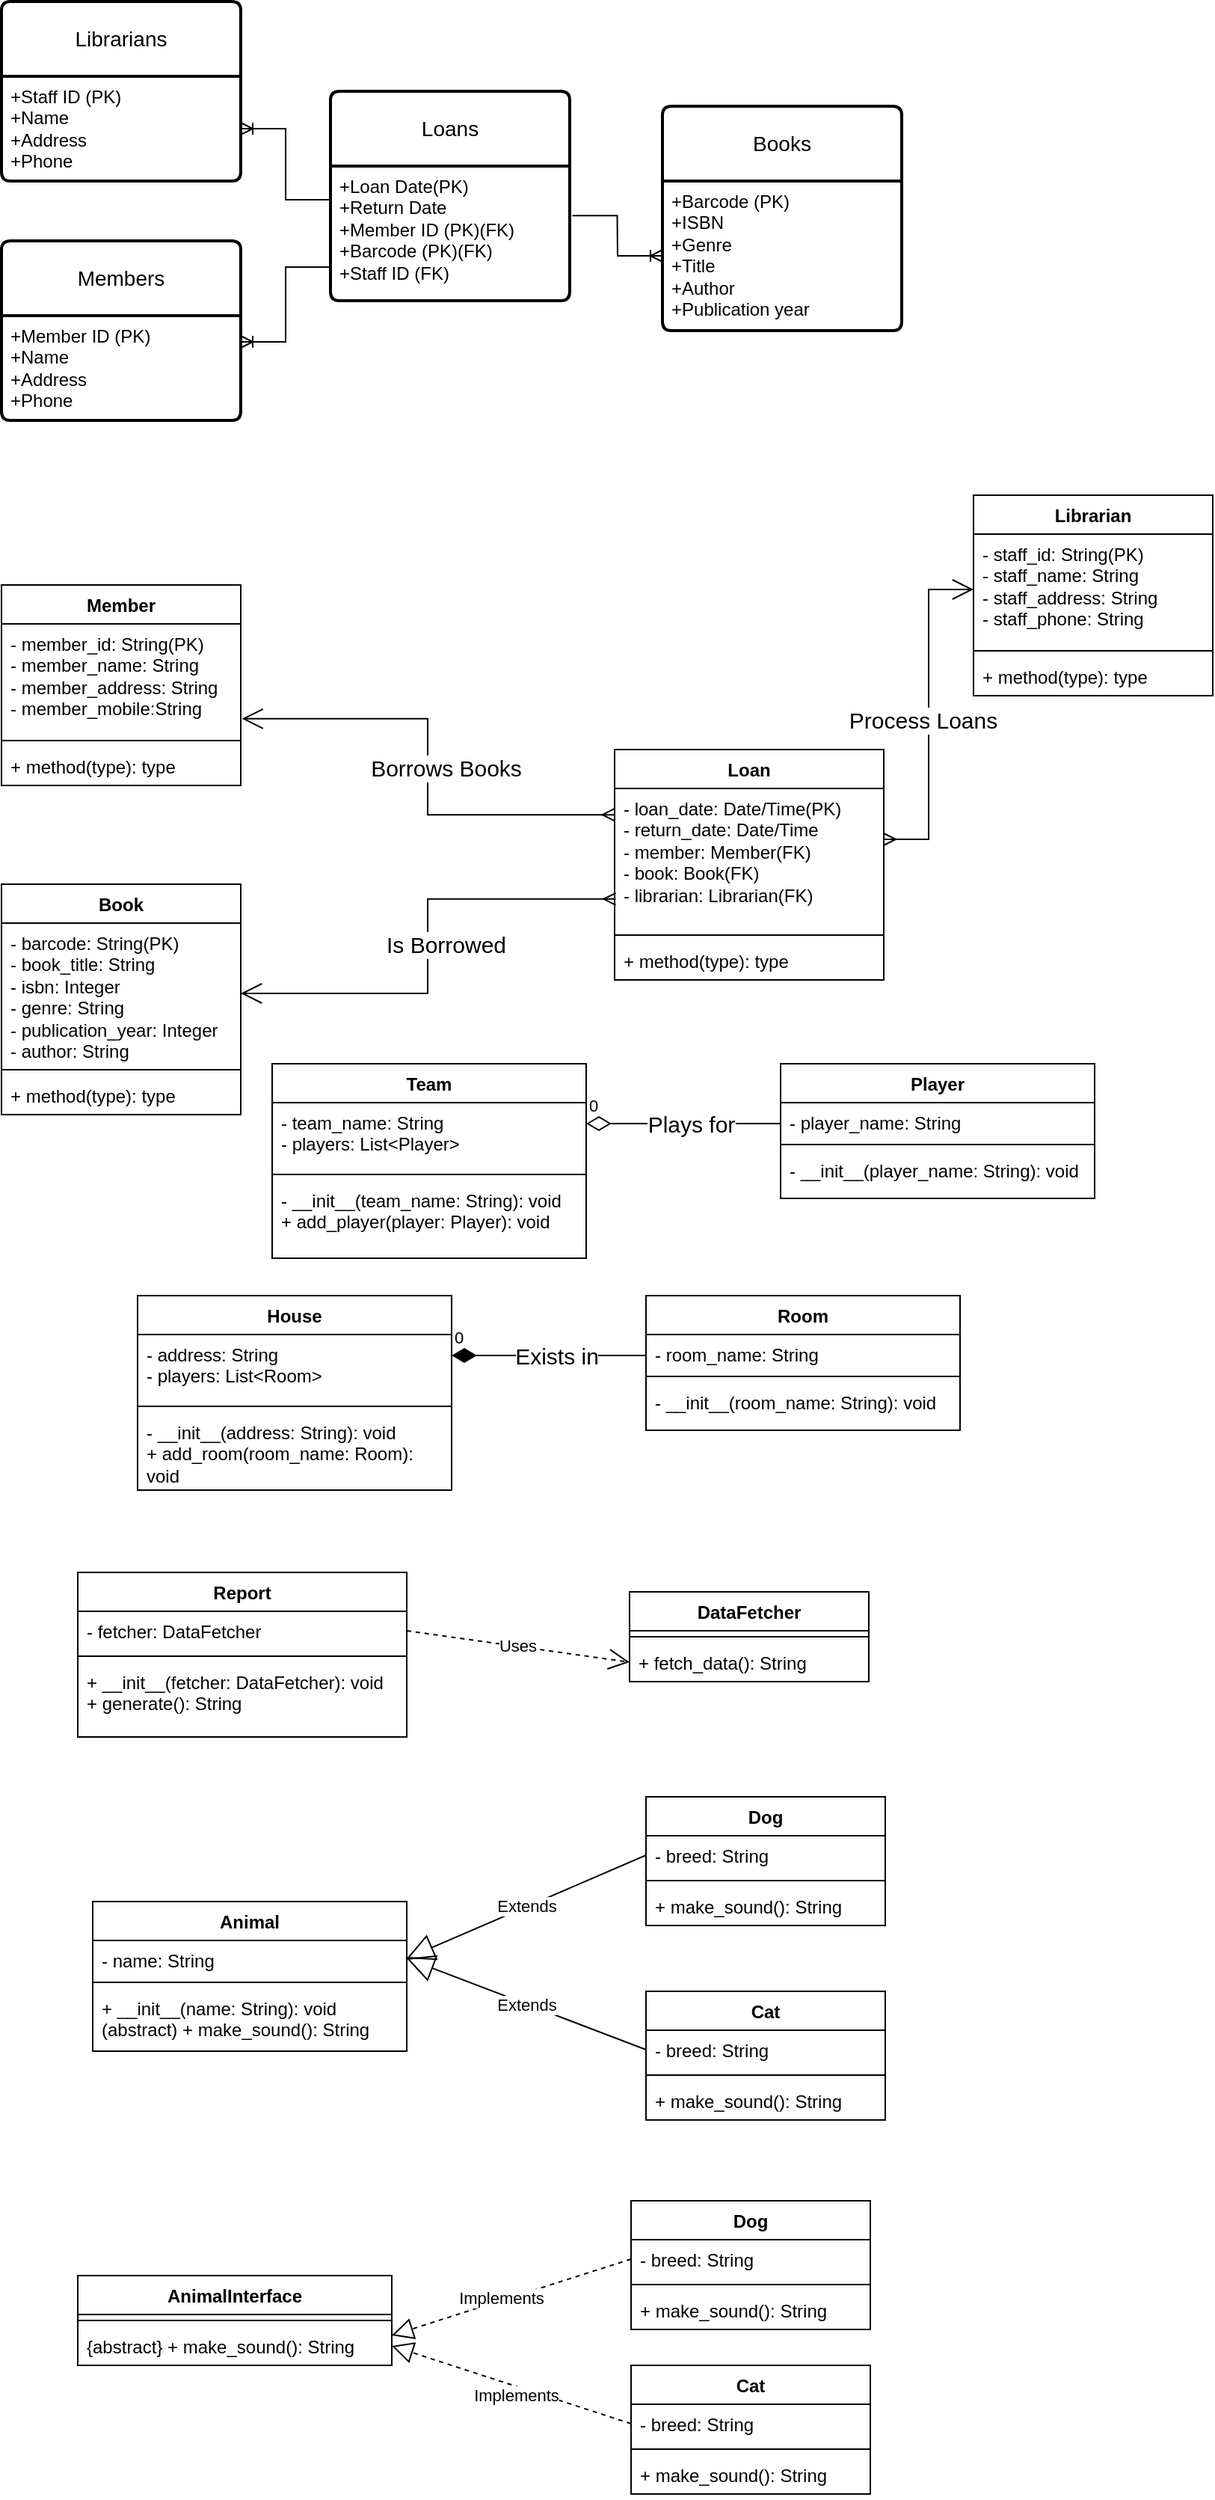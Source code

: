 <mxfile version="24.4.10" type="github">
  <diagram name="Page-1" id="Scgcn452KLhz6SlbhJTH">
    <mxGraphModel dx="878" dy="577" grid="1" gridSize="10" guides="1" tooltips="1" connect="1" arrows="1" fold="1" page="1" pageScale="1" pageWidth="827" pageHeight="1169" math="0" shadow="0">
      <root>
        <mxCell id="0" />
        <mxCell id="1" parent="0" />
        <mxCell id="uAXi2rXqYcfUyif14zVj-1" value="Members" style="swimlane;childLayout=stackLayout;horizontal=1;startSize=50;horizontalStack=0;rounded=1;fontSize=14;fontStyle=0;strokeWidth=2;resizeParent=0;resizeLast=1;shadow=0;dashed=0;align=center;arcSize=4;whiteSpace=wrap;html=1;" vertex="1" parent="1">
          <mxGeometry x="9" y="390" width="160" height="120" as="geometry" />
        </mxCell>
        <mxCell id="uAXi2rXqYcfUyif14zVj-2" value="+Member ID (PK)&lt;br&gt;&lt;div&gt;&lt;span style=&quot;background-color: initial;&quot;&gt;+&lt;/span&gt;Name&lt;/div&gt;&lt;div&gt;&lt;span style=&quot;background-color: initial;&quot;&gt;+&lt;/span&gt;Address&lt;/div&gt;&lt;div&gt;&lt;span style=&quot;background-color: initial;&quot;&gt;+&lt;/span&gt;Phone&lt;/div&gt;" style="align=left;strokeColor=none;fillColor=none;spacingLeft=4;fontSize=12;verticalAlign=top;resizable=0;rotatable=0;part=1;html=1;" vertex="1" parent="uAXi2rXqYcfUyif14zVj-1">
          <mxGeometry y="50" width="160" height="70" as="geometry" />
        </mxCell>
        <mxCell id="uAXi2rXqYcfUyif14zVj-3" value="Librarians" style="swimlane;childLayout=stackLayout;horizontal=1;startSize=50;horizontalStack=0;rounded=1;fontSize=14;fontStyle=0;strokeWidth=2;resizeParent=0;resizeLast=1;shadow=0;dashed=0;align=center;arcSize=4;whiteSpace=wrap;html=1;" vertex="1" parent="1">
          <mxGeometry x="9" y="230" width="160" height="120" as="geometry" />
        </mxCell>
        <mxCell id="uAXi2rXqYcfUyif14zVj-4" value="+Staff ID (PK)&lt;br&gt;&lt;div&gt;&lt;span style=&quot;background-color: initial;&quot;&gt;+&lt;/span&gt;Name&lt;/div&gt;&lt;div&gt;&lt;span style=&quot;background-color: initial;&quot;&gt;+&lt;/span&gt;Address&lt;/div&gt;&lt;div&gt;+Phone&lt;/div&gt;" style="align=left;strokeColor=none;fillColor=none;spacingLeft=4;fontSize=12;verticalAlign=top;resizable=0;rotatable=0;part=1;html=1;" vertex="1" parent="uAXi2rXqYcfUyif14zVj-3">
          <mxGeometry y="50" width="160" height="70" as="geometry" />
        </mxCell>
        <mxCell id="uAXi2rXqYcfUyif14zVj-5" value="Loans" style="swimlane;childLayout=stackLayout;horizontal=1;startSize=50;horizontalStack=0;rounded=1;fontSize=14;fontStyle=0;strokeWidth=2;resizeParent=0;resizeLast=1;shadow=0;dashed=0;align=center;arcSize=4;whiteSpace=wrap;html=1;" vertex="1" parent="1">
          <mxGeometry x="229" y="290" width="160" height="140" as="geometry" />
        </mxCell>
        <mxCell id="uAXi2rXqYcfUyif14zVj-6" value="+Loan Date(PK)&lt;br&gt;&lt;div&gt;&lt;span style=&quot;background-color: initial;&quot;&gt;+&lt;/span&gt;Return Date&lt;/div&gt;&lt;div&gt;&lt;span style=&quot;background-color: initial;&quot;&gt;+&lt;/span&gt;Member ID&amp;nbsp;&lt;span style=&quot;background-color: initial;&quot;&gt;(PK)&lt;/span&gt;&lt;span style=&quot;background-color: initial;&quot;&gt;(FK)&lt;/span&gt;&lt;/div&gt;&lt;div&gt;+Barcode&amp;nbsp;&lt;span style=&quot;background-color: initial;&quot;&gt;(PK)&lt;/span&gt;&lt;span style=&quot;background-color: initial;&quot;&gt;(FK)&lt;/span&gt;&lt;/div&gt;&lt;div&gt;+Staff ID&amp;nbsp;&lt;span style=&quot;background-color: initial;&quot;&gt;(FK)&lt;/span&gt;&lt;/div&gt;" style="align=left;strokeColor=none;fillColor=none;spacingLeft=4;fontSize=12;verticalAlign=top;resizable=0;rotatable=0;part=1;html=1;" vertex="1" parent="uAXi2rXqYcfUyif14zVj-5">
          <mxGeometry y="50" width="160" height="90" as="geometry" />
        </mxCell>
        <mxCell id="uAXi2rXqYcfUyif14zVj-7" value="Books" style="swimlane;childLayout=stackLayout;horizontal=1;startSize=50;horizontalStack=0;rounded=1;fontSize=14;fontStyle=0;strokeWidth=2;resizeParent=0;resizeLast=1;shadow=0;dashed=0;align=center;arcSize=4;whiteSpace=wrap;html=1;" vertex="1" parent="1">
          <mxGeometry x="451" y="300" width="160" height="150" as="geometry" />
        </mxCell>
        <mxCell id="uAXi2rXqYcfUyif14zVj-8" value="&lt;div&gt;&lt;span style=&quot;background-color: initial;&quot;&gt;+&lt;/span&gt;&lt;span style=&quot;background-color: initial;&quot;&gt;Barcode (PK)&lt;/span&gt;&lt;/div&gt;&lt;div&gt;&lt;span style=&quot;background-color: initial;&quot;&gt;+ISBN&lt;/span&gt;&lt;/div&gt;&lt;div&gt;&lt;span style=&quot;background-color: initial;&quot;&gt;+&lt;/span&gt;&lt;span style=&quot;background-color: initial;&quot;&gt;Genre&lt;/span&gt;&lt;/div&gt;&lt;div&gt;&lt;span style=&quot;background-color: initial;&quot;&gt;+&lt;/span&gt;Title&lt;br&gt;+Author&lt;br&gt;&lt;div&gt;&lt;span style=&quot;background-color: initial;&quot;&gt;+&lt;/span&gt;Publication year&lt;/div&gt;&lt;/div&gt;" style="align=left;strokeColor=none;fillColor=none;spacingLeft=4;fontSize=12;verticalAlign=top;resizable=0;rotatable=0;part=1;html=1;" vertex="1" parent="uAXi2rXqYcfUyif14zVj-7">
          <mxGeometry y="50" width="160" height="100" as="geometry" />
        </mxCell>
        <mxCell id="uAXi2rXqYcfUyif14zVj-16" value="" style="edgeStyle=entityRelationEdgeStyle;fontSize=12;html=1;endArrow=ERoneToMany;rounded=0;entryX=1;entryY=0.25;entryDx=0;entryDy=0;exitX=0;exitY=0.75;exitDx=0;exitDy=0;" edge="1" parent="1" source="uAXi2rXqYcfUyif14zVj-6" target="uAXi2rXqYcfUyif14zVj-2">
          <mxGeometry width="100" height="100" relative="1" as="geometry">
            <mxPoint x="359" y="540" as="sourcePoint" />
            <mxPoint x="459" y="440" as="targetPoint" />
          </mxGeometry>
        </mxCell>
        <mxCell id="uAXi2rXqYcfUyif14zVj-24" value="" style="edgeStyle=entityRelationEdgeStyle;fontSize=12;html=1;endArrow=ERoneToMany;rounded=0;entryX=0;entryY=0.5;entryDx=0;entryDy=0;exitX=1.011;exitY=0.368;exitDx=0;exitDy=0;exitPerimeter=0;" edge="1" parent="1" source="uAXi2rXqYcfUyif14zVj-6" target="uAXi2rXqYcfUyif14zVj-8">
          <mxGeometry width="100" height="100" relative="1" as="geometry">
            <mxPoint x="49" y="270" as="sourcePoint" />
            <mxPoint x="149" y="485" as="targetPoint" />
            <Array as="points">
              <mxPoint x="99" y="390" />
              <mxPoint x="69" y="350" />
              <mxPoint x="89" y="380" />
              <mxPoint x="89" y="380" />
            </Array>
          </mxGeometry>
        </mxCell>
        <mxCell id="uAXi2rXqYcfUyif14zVj-28" value="" style="edgeStyle=entityRelationEdgeStyle;fontSize=12;html=1;endArrow=ERoneToMany;rounded=0;entryX=1;entryY=0.5;entryDx=0;entryDy=0;exitX=0;exitY=0.25;exitDx=0;exitDy=0;" edge="1" parent="1" source="uAXi2rXqYcfUyif14zVj-6" target="uAXi2rXqYcfUyif14zVj-4">
          <mxGeometry width="100" height="100" relative="1" as="geometry">
            <mxPoint x="269" y="205" as="sourcePoint" />
            <mxPoint x="209" y="300" as="targetPoint" />
          </mxGeometry>
        </mxCell>
        <mxCell id="uAXi2rXqYcfUyif14zVj-30" value="Book" style="swimlane;fontStyle=1;align=center;verticalAlign=top;childLayout=stackLayout;horizontal=1;startSize=26;horizontalStack=0;resizeParent=1;resizeParentMax=0;resizeLast=0;collapsible=1;marginBottom=0;whiteSpace=wrap;html=1;" vertex="1" parent="1">
          <mxGeometry x="9" y="820" width="160" height="154" as="geometry" />
        </mxCell>
        <mxCell id="uAXi2rXqYcfUyif14zVj-31" value="- barcode: String(PK)&lt;div&gt;- book_title: String&lt;/div&gt;&lt;div&gt;- isbn: Integer&lt;/div&gt;&lt;div&gt;- genre: String&lt;/div&gt;&lt;div&gt;- publication_year: Integer&lt;/div&gt;&lt;div&gt;- author: String&lt;/div&gt;" style="text;strokeColor=none;fillColor=none;align=left;verticalAlign=top;spacingLeft=4;spacingRight=4;overflow=hidden;rotatable=0;points=[[0,0.5],[1,0.5]];portConstraint=eastwest;whiteSpace=wrap;html=1;" vertex="1" parent="uAXi2rXqYcfUyif14zVj-30">
          <mxGeometry y="26" width="160" height="94" as="geometry" />
        </mxCell>
        <mxCell id="uAXi2rXqYcfUyif14zVj-32" value="" style="line;strokeWidth=1;fillColor=none;align=left;verticalAlign=middle;spacingTop=-1;spacingLeft=3;spacingRight=3;rotatable=0;labelPosition=right;points=[];portConstraint=eastwest;strokeColor=inherit;" vertex="1" parent="uAXi2rXqYcfUyif14zVj-30">
          <mxGeometry y="120" width="160" height="8" as="geometry" />
        </mxCell>
        <mxCell id="uAXi2rXqYcfUyif14zVj-33" value="+ method(type): type" style="text;strokeColor=none;fillColor=none;align=left;verticalAlign=top;spacingLeft=4;spacingRight=4;overflow=hidden;rotatable=0;points=[[0,0.5],[1,0.5]];portConstraint=eastwest;whiteSpace=wrap;html=1;" vertex="1" parent="uAXi2rXqYcfUyif14zVj-30">
          <mxGeometry y="128" width="160" height="26" as="geometry" />
        </mxCell>
        <mxCell id="uAXi2rXqYcfUyif14zVj-34" value="Librarian" style="swimlane;fontStyle=1;align=center;verticalAlign=top;childLayout=stackLayout;horizontal=1;startSize=26;horizontalStack=0;resizeParent=1;resizeParentMax=0;resizeLast=0;collapsible=1;marginBottom=0;whiteSpace=wrap;html=1;" vertex="1" parent="1">
          <mxGeometry x="659" y="560" width="160" height="134" as="geometry" />
        </mxCell>
        <mxCell id="uAXi2rXqYcfUyif14zVj-35" value="- staff_id: String(PK)&lt;div&gt;- staff_name: String&lt;/div&gt;&lt;div&gt;- staff_address: String&lt;/div&gt;&lt;div&gt;&lt;span style=&quot;background-color: initial;&quot;&gt;- staff_phone: String&lt;/span&gt;&lt;/div&gt;" style="text;strokeColor=none;fillColor=none;align=left;verticalAlign=top;spacingLeft=4;spacingRight=4;overflow=hidden;rotatable=0;points=[[0,0.5],[1,0.5]];portConstraint=eastwest;whiteSpace=wrap;html=1;" vertex="1" parent="uAXi2rXqYcfUyif14zVj-34">
          <mxGeometry y="26" width="160" height="74" as="geometry" />
        </mxCell>
        <mxCell id="uAXi2rXqYcfUyif14zVj-36" value="" style="line;strokeWidth=1;fillColor=none;align=left;verticalAlign=middle;spacingTop=-1;spacingLeft=3;spacingRight=3;rotatable=0;labelPosition=right;points=[];portConstraint=eastwest;strokeColor=inherit;" vertex="1" parent="uAXi2rXqYcfUyif14zVj-34">
          <mxGeometry y="100" width="160" height="8" as="geometry" />
        </mxCell>
        <mxCell id="uAXi2rXqYcfUyif14zVj-37" value="+ method(type): type" style="text;strokeColor=none;fillColor=none;align=left;verticalAlign=top;spacingLeft=4;spacingRight=4;overflow=hidden;rotatable=0;points=[[0,0.5],[1,0.5]];portConstraint=eastwest;whiteSpace=wrap;html=1;" vertex="1" parent="uAXi2rXqYcfUyif14zVj-34">
          <mxGeometry y="108" width="160" height="26" as="geometry" />
        </mxCell>
        <mxCell id="uAXi2rXqYcfUyif14zVj-38" value="Loan" style="swimlane;fontStyle=1;align=center;verticalAlign=top;childLayout=stackLayout;horizontal=1;startSize=26;horizontalStack=0;resizeParent=1;resizeParentMax=0;resizeLast=0;collapsible=1;marginBottom=0;whiteSpace=wrap;html=1;" vertex="1" parent="1">
          <mxGeometry x="419" y="730" width="180" height="154" as="geometry" />
        </mxCell>
        <mxCell id="uAXi2rXqYcfUyif14zVj-39" value="- loan_date: Date/Time(PK)&lt;div&gt;- return_date: Date/Time&lt;/div&gt;&lt;div&gt;- member: Member(FK)&lt;/div&gt;&lt;div&gt;- book: Book(FK)&lt;/div&gt;&lt;div&gt;- librarian: Librarian(FK)&lt;/div&gt;" style="text;strokeColor=none;fillColor=none;align=left;verticalAlign=top;spacingLeft=4;spacingRight=4;overflow=hidden;rotatable=0;points=[[0,0.5],[1,0.5]];portConstraint=eastwest;whiteSpace=wrap;html=1;" vertex="1" parent="uAXi2rXqYcfUyif14zVj-38">
          <mxGeometry y="26" width="180" height="94" as="geometry" />
        </mxCell>
        <mxCell id="uAXi2rXqYcfUyif14zVj-40" value="" style="line;strokeWidth=1;fillColor=none;align=left;verticalAlign=middle;spacingTop=-1;spacingLeft=3;spacingRight=3;rotatable=0;labelPosition=right;points=[];portConstraint=eastwest;strokeColor=inherit;" vertex="1" parent="uAXi2rXqYcfUyif14zVj-38">
          <mxGeometry y="120" width="180" height="8" as="geometry" />
        </mxCell>
        <mxCell id="uAXi2rXqYcfUyif14zVj-41" value="+ method(type): type" style="text;strokeColor=none;fillColor=none;align=left;verticalAlign=top;spacingLeft=4;spacingRight=4;overflow=hidden;rotatable=0;points=[[0,0.5],[1,0.5]];portConstraint=eastwest;whiteSpace=wrap;html=1;" vertex="1" parent="uAXi2rXqYcfUyif14zVj-38">
          <mxGeometry y="128" width="180" height="26" as="geometry" />
        </mxCell>
        <mxCell id="uAXi2rXqYcfUyif14zVj-42" value="Member" style="swimlane;fontStyle=1;align=center;verticalAlign=top;childLayout=stackLayout;horizontal=1;startSize=26;horizontalStack=0;resizeParent=1;resizeParentMax=0;resizeLast=0;collapsible=1;marginBottom=0;whiteSpace=wrap;html=1;" vertex="1" parent="1">
          <mxGeometry x="9" y="620" width="160" height="134" as="geometry" />
        </mxCell>
        <mxCell id="uAXi2rXqYcfUyif14zVj-43" value="- member_id: String(PK)&lt;div&gt;- member_name: String&lt;/div&gt;&lt;div&gt;- member_address: String&lt;/div&gt;&lt;div&gt;- member_mobile:String&lt;/div&gt;" style="text;strokeColor=none;fillColor=none;align=left;verticalAlign=top;spacingLeft=4;spacingRight=4;overflow=hidden;rotatable=0;points=[[0,0.5],[1,0.5]];portConstraint=eastwest;whiteSpace=wrap;html=1;" vertex="1" parent="uAXi2rXqYcfUyif14zVj-42">
          <mxGeometry y="26" width="160" height="74" as="geometry" />
        </mxCell>
        <mxCell id="uAXi2rXqYcfUyif14zVj-44" value="" style="line;strokeWidth=1;fillColor=none;align=left;verticalAlign=middle;spacingTop=-1;spacingLeft=3;spacingRight=3;rotatable=0;labelPosition=right;points=[];portConstraint=eastwest;strokeColor=inherit;" vertex="1" parent="uAXi2rXqYcfUyif14zVj-42">
          <mxGeometry y="100" width="160" height="8" as="geometry" />
        </mxCell>
        <mxCell id="uAXi2rXqYcfUyif14zVj-45" value="+ method(type): type" style="text;strokeColor=none;fillColor=none;align=left;verticalAlign=top;spacingLeft=4;spacingRight=4;overflow=hidden;rotatable=0;points=[[0,0.5],[1,0.5]];portConstraint=eastwest;whiteSpace=wrap;html=1;" vertex="1" parent="uAXi2rXqYcfUyif14zVj-42">
          <mxGeometry y="108" width="160" height="26" as="geometry" />
        </mxCell>
        <mxCell id="uAXi2rXqYcfUyif14zVj-48" value="" style="endArrow=open;endFill=1;endSize=12;html=1;rounded=0;entryX=1.005;entryY=0.857;entryDx=0;entryDy=0;entryPerimeter=0;exitX=-0.001;exitY=0.187;exitDx=0;exitDy=0;exitPerimeter=0;edgeStyle=orthogonalEdgeStyle;startArrow=ERmany;startFill=0;" edge="1" parent="1" source="uAXi2rXqYcfUyif14zVj-39" target="uAXi2rXqYcfUyif14zVj-43">
          <mxGeometry width="160" relative="1" as="geometry">
            <mxPoint x="419" y="810" as="sourcePoint" />
            <mxPoint x="579" y="810" as="targetPoint" />
          </mxGeometry>
        </mxCell>
        <mxCell id="uAXi2rXqYcfUyif14zVj-49" value="Borrows Books" style="edgeLabel;html=1;align=center;verticalAlign=middle;resizable=0;points=[];fontSize=15;" vertex="1" connectable="0" parent="uAXi2rXqYcfUyif14zVj-48">
          <mxGeometry x="0.45" y="5" relative="1" as="geometry">
            <mxPoint x="50" y="27" as="offset" />
          </mxGeometry>
        </mxCell>
        <mxCell id="uAXi2rXqYcfUyif14zVj-50" value="" style="endArrow=open;endFill=1;endSize=12;html=1;rounded=0;entryX=1;entryY=0.5;entryDx=0;entryDy=0;exitX=0.004;exitY=0.786;exitDx=0;exitDy=0;exitPerimeter=0;edgeStyle=orthogonalEdgeStyle;startArrow=ERmany;startFill=0;" edge="1" parent="1" source="uAXi2rXqYcfUyif14zVj-39" target="uAXi2rXqYcfUyif14zVj-31">
          <mxGeometry width="160" relative="1" as="geometry">
            <mxPoint x="419" y="813" as="sourcePoint" />
            <mxPoint x="169" y="690" as="targetPoint" />
          </mxGeometry>
        </mxCell>
        <mxCell id="uAXi2rXqYcfUyif14zVj-51" value="Is Borrowed" style="edgeLabel;html=1;align=center;verticalAlign=middle;resizable=0;points=[];fontSize=15;" vertex="1" connectable="0" parent="uAXi2rXqYcfUyif14zVj-50">
          <mxGeometry x="0.45" y="5" relative="1" as="geometry">
            <mxPoint x="50" y="-38" as="offset" />
          </mxGeometry>
        </mxCell>
        <mxCell id="uAXi2rXqYcfUyif14zVj-57" value="" style="endArrow=open;endFill=1;endSize=12;html=1;rounded=0;entryX=0;entryY=0.5;entryDx=0;entryDy=0;edgeStyle=orthogonalEdgeStyle;startArrow=ERmany;startFill=0;" edge="1" parent="1" target="uAXi2rXqYcfUyif14zVj-35">
          <mxGeometry width="160" relative="1" as="geometry">
            <mxPoint x="599" y="790" as="sourcePoint" />
            <mxPoint x="759" y="790" as="targetPoint" />
            <Array as="points">
              <mxPoint x="629" y="790" />
              <mxPoint x="629" y="623" />
            </Array>
          </mxGeometry>
        </mxCell>
        <mxCell id="uAXi2rXqYcfUyif14zVj-58" value="Process Loans" style="edgeLabel;html=1;align=center;verticalAlign=middle;resizable=0;points=[];fontSize=15;" vertex="1" connectable="0" parent="uAXi2rXqYcfUyif14zVj-57">
          <mxGeometry x="-0.318" y="4" relative="1" as="geometry">
            <mxPoint y="-33" as="offset" />
          </mxGeometry>
        </mxCell>
        <mxCell id="uAXi2rXqYcfUyif14zVj-59" value="Player" style="swimlane;fontStyle=1;align=center;verticalAlign=top;childLayout=stackLayout;horizontal=1;startSize=26;horizontalStack=0;resizeParent=1;resizeParentMax=0;resizeLast=0;collapsible=1;marginBottom=0;whiteSpace=wrap;html=1;" vertex="1" parent="1">
          <mxGeometry x="530" y="940" width="210" height="90" as="geometry" />
        </mxCell>
        <mxCell id="uAXi2rXqYcfUyif14zVj-60" value="- player_name: String" style="text;strokeColor=none;fillColor=none;align=left;verticalAlign=top;spacingLeft=4;spacingRight=4;overflow=hidden;rotatable=0;points=[[0,0.5],[1,0.5]];portConstraint=eastwest;whiteSpace=wrap;html=1;" vertex="1" parent="uAXi2rXqYcfUyif14zVj-59">
          <mxGeometry y="26" width="210" height="24" as="geometry" />
        </mxCell>
        <mxCell id="uAXi2rXqYcfUyif14zVj-61" value="" style="line;strokeWidth=1;fillColor=none;align=left;verticalAlign=middle;spacingTop=-1;spacingLeft=3;spacingRight=3;rotatable=0;labelPosition=right;points=[];portConstraint=eastwest;strokeColor=inherit;" vertex="1" parent="uAXi2rXqYcfUyif14zVj-59">
          <mxGeometry y="50" width="210" height="8" as="geometry" />
        </mxCell>
        <mxCell id="uAXi2rXqYcfUyif14zVj-62" value="- __init__(player_name: String): void" style="text;strokeColor=none;fillColor=none;align=left;verticalAlign=top;spacingLeft=4;spacingRight=4;overflow=hidden;rotatable=0;points=[[0,0.5],[1,0.5]];portConstraint=eastwest;whiteSpace=wrap;html=1;" vertex="1" parent="uAXi2rXqYcfUyif14zVj-59">
          <mxGeometry y="58" width="210" height="32" as="geometry" />
        </mxCell>
        <mxCell id="uAXi2rXqYcfUyif14zVj-63" value="Team" style="swimlane;fontStyle=1;align=center;verticalAlign=top;childLayout=stackLayout;horizontal=1;startSize=26;horizontalStack=0;resizeParent=1;resizeParentMax=0;resizeLast=0;collapsible=1;marginBottom=0;whiteSpace=wrap;html=1;" vertex="1" parent="1">
          <mxGeometry x="190" y="940" width="210" height="130" as="geometry" />
        </mxCell>
        <mxCell id="uAXi2rXqYcfUyif14zVj-64" value="- team_name: String&lt;div&gt;- players: List&amp;lt;Player&amp;gt;&lt;/div&gt;" style="text;strokeColor=none;fillColor=none;align=left;verticalAlign=top;spacingLeft=4;spacingRight=4;overflow=hidden;rotatable=0;points=[[0,0.5],[1,0.5]];portConstraint=eastwest;whiteSpace=wrap;html=1;" vertex="1" parent="uAXi2rXqYcfUyif14zVj-63">
          <mxGeometry y="26" width="210" height="44" as="geometry" />
        </mxCell>
        <mxCell id="uAXi2rXqYcfUyif14zVj-65" value="" style="line;strokeWidth=1;fillColor=none;align=left;verticalAlign=middle;spacingTop=-1;spacingLeft=3;spacingRight=3;rotatable=0;labelPosition=right;points=[];portConstraint=eastwest;strokeColor=inherit;" vertex="1" parent="uAXi2rXqYcfUyif14zVj-63">
          <mxGeometry y="70" width="210" height="8" as="geometry" />
        </mxCell>
        <mxCell id="uAXi2rXqYcfUyif14zVj-66" value="- __init__(team_name: String): void&lt;div&gt;+ add_player(player: Player): void&lt;/div&gt;" style="text;strokeColor=none;fillColor=none;align=left;verticalAlign=top;spacingLeft=4;spacingRight=4;overflow=hidden;rotatable=0;points=[[0,0.5],[1,0.5]];portConstraint=eastwest;whiteSpace=wrap;html=1;" vertex="1" parent="uAXi2rXqYcfUyif14zVj-63">
          <mxGeometry y="78" width="210" height="52" as="geometry" />
        </mxCell>
        <mxCell id="uAXi2rXqYcfUyif14zVj-67" value="0" style="endArrow=none;html=1;endSize=12;startArrow=diamondThin;startSize=14;startFill=0;edgeStyle=orthogonalEdgeStyle;align=left;verticalAlign=bottom;rounded=0;endFill=0;" edge="1" parent="1">
          <mxGeometry x="-1" y="3" relative="1" as="geometry">
            <mxPoint x="400" y="980" as="sourcePoint" />
            <mxPoint x="530" y="980" as="targetPoint" />
          </mxGeometry>
        </mxCell>
        <mxCell id="uAXi2rXqYcfUyif14zVj-68" value="Plays for" style="edgeLabel;html=1;align=center;verticalAlign=middle;resizable=0;points=[];fontSize=15;" vertex="1" connectable="0" parent="uAXi2rXqYcfUyif14zVj-67">
          <mxGeometry x="0.164" relative="1" as="geometry">
            <mxPoint x="-6" as="offset" />
          </mxGeometry>
        </mxCell>
        <mxCell id="uAXi2rXqYcfUyif14zVj-70" value="Room" style="swimlane;fontStyle=1;align=center;verticalAlign=top;childLayout=stackLayout;horizontal=1;startSize=26;horizontalStack=0;resizeParent=1;resizeParentMax=0;resizeLast=0;collapsible=1;marginBottom=0;whiteSpace=wrap;html=1;" vertex="1" parent="1">
          <mxGeometry x="440" y="1095" width="210" height="90" as="geometry" />
        </mxCell>
        <mxCell id="uAXi2rXqYcfUyif14zVj-71" value="- room_name: String" style="text;strokeColor=none;fillColor=none;align=left;verticalAlign=top;spacingLeft=4;spacingRight=4;overflow=hidden;rotatable=0;points=[[0,0.5],[1,0.5]];portConstraint=eastwest;whiteSpace=wrap;html=1;" vertex="1" parent="uAXi2rXqYcfUyif14zVj-70">
          <mxGeometry y="26" width="210" height="24" as="geometry" />
        </mxCell>
        <mxCell id="uAXi2rXqYcfUyif14zVj-72" value="" style="line;strokeWidth=1;fillColor=none;align=left;verticalAlign=middle;spacingTop=-1;spacingLeft=3;spacingRight=3;rotatable=0;labelPosition=right;points=[];portConstraint=eastwest;strokeColor=inherit;" vertex="1" parent="uAXi2rXqYcfUyif14zVj-70">
          <mxGeometry y="50" width="210" height="8" as="geometry" />
        </mxCell>
        <mxCell id="uAXi2rXqYcfUyif14zVj-73" value="- __init__(room_name: String): void" style="text;strokeColor=none;fillColor=none;align=left;verticalAlign=top;spacingLeft=4;spacingRight=4;overflow=hidden;rotatable=0;points=[[0,0.5],[1,0.5]];portConstraint=eastwest;whiteSpace=wrap;html=1;" vertex="1" parent="uAXi2rXqYcfUyif14zVj-70">
          <mxGeometry y="58" width="210" height="32" as="geometry" />
        </mxCell>
        <mxCell id="uAXi2rXqYcfUyif14zVj-74" value="House" style="swimlane;fontStyle=1;align=center;verticalAlign=top;childLayout=stackLayout;horizontal=1;startSize=26;horizontalStack=0;resizeParent=1;resizeParentMax=0;resizeLast=0;collapsible=1;marginBottom=0;whiteSpace=wrap;html=1;" vertex="1" parent="1">
          <mxGeometry x="100" y="1095" width="210" height="130" as="geometry" />
        </mxCell>
        <mxCell id="uAXi2rXqYcfUyif14zVj-75" value="&lt;div&gt;- address: String&lt;/div&gt;&lt;div&gt;- players: List&amp;lt;Room&amp;gt;&lt;/div&gt;" style="text;strokeColor=none;fillColor=none;align=left;verticalAlign=top;spacingLeft=4;spacingRight=4;overflow=hidden;rotatable=0;points=[[0,0.5],[1,0.5]];portConstraint=eastwest;whiteSpace=wrap;html=1;" vertex="1" parent="uAXi2rXqYcfUyif14zVj-74">
          <mxGeometry y="26" width="210" height="44" as="geometry" />
        </mxCell>
        <mxCell id="uAXi2rXqYcfUyif14zVj-76" value="" style="line;strokeWidth=1;fillColor=none;align=left;verticalAlign=middle;spacingTop=-1;spacingLeft=3;spacingRight=3;rotatable=0;labelPosition=right;points=[];portConstraint=eastwest;strokeColor=inherit;" vertex="1" parent="uAXi2rXqYcfUyif14zVj-74">
          <mxGeometry y="70" width="210" height="8" as="geometry" />
        </mxCell>
        <mxCell id="uAXi2rXqYcfUyif14zVj-77" value="- __init__(address: String): void&lt;div&gt;+ add_room(room_name: Room): void&lt;/div&gt;" style="text;strokeColor=none;fillColor=none;align=left;verticalAlign=top;spacingLeft=4;spacingRight=4;overflow=hidden;rotatable=0;points=[[0,0.5],[1,0.5]];portConstraint=eastwest;whiteSpace=wrap;html=1;" vertex="1" parent="uAXi2rXqYcfUyif14zVj-74">
          <mxGeometry y="78" width="210" height="52" as="geometry" />
        </mxCell>
        <mxCell id="uAXi2rXqYcfUyif14zVj-78" value="0" style="endArrow=none;html=1;endSize=12;startArrow=diamondThin;startSize=14;startFill=1;edgeStyle=orthogonalEdgeStyle;align=left;verticalAlign=bottom;rounded=0;endFill=0;strokeColor=default;" edge="1" parent="1">
          <mxGeometry x="-1" y="3" relative="1" as="geometry">
            <mxPoint x="310" y="1135" as="sourcePoint" />
            <mxPoint x="440" y="1135" as="targetPoint" />
          </mxGeometry>
        </mxCell>
        <mxCell id="uAXi2rXqYcfUyif14zVj-79" value="Exists in" style="edgeLabel;html=1;align=center;verticalAlign=middle;resizable=0;points=[];fontSize=15;" vertex="1" connectable="0" parent="uAXi2rXqYcfUyif14zVj-78">
          <mxGeometry x="0.164" relative="1" as="geometry">
            <mxPoint x="-6" as="offset" />
          </mxGeometry>
        </mxCell>
        <mxCell id="uAXi2rXqYcfUyif14zVj-81" value="Cat" style="swimlane;fontStyle=1;align=center;verticalAlign=top;childLayout=stackLayout;horizontal=1;startSize=26;horizontalStack=0;resizeParent=1;resizeParentMax=0;resizeLast=0;collapsible=1;marginBottom=0;whiteSpace=wrap;html=1;" vertex="1" parent="1">
          <mxGeometry x="440" y="1560" width="160" height="86" as="geometry" />
        </mxCell>
        <mxCell id="uAXi2rXqYcfUyif14zVj-82" value="- breed: String&amp;nbsp;" style="text;strokeColor=none;fillColor=none;align=left;verticalAlign=top;spacingLeft=4;spacingRight=4;overflow=hidden;rotatable=0;points=[[0,0.5],[1,0.5]];portConstraint=eastwest;whiteSpace=wrap;html=1;" vertex="1" parent="uAXi2rXqYcfUyif14zVj-81">
          <mxGeometry y="26" width="160" height="26" as="geometry" />
        </mxCell>
        <mxCell id="uAXi2rXqYcfUyif14zVj-83" value="" style="line;strokeWidth=1;fillColor=none;align=left;verticalAlign=middle;spacingTop=-1;spacingLeft=3;spacingRight=3;rotatable=0;labelPosition=right;points=[];portConstraint=eastwest;strokeColor=inherit;" vertex="1" parent="uAXi2rXqYcfUyif14zVj-81">
          <mxGeometry y="52" width="160" height="8" as="geometry" />
        </mxCell>
        <mxCell id="uAXi2rXqYcfUyif14zVj-84" value="+ make_sound(): String" style="text;strokeColor=none;fillColor=none;align=left;verticalAlign=top;spacingLeft=4;spacingRight=4;overflow=hidden;rotatable=0;points=[[0,0.5],[1,0.5]];portConstraint=eastwest;whiteSpace=wrap;html=1;" vertex="1" parent="uAXi2rXqYcfUyif14zVj-81">
          <mxGeometry y="60" width="160" height="26" as="geometry" />
        </mxCell>
        <mxCell id="uAXi2rXqYcfUyif14zVj-85" value="Dog" style="swimlane;fontStyle=1;align=center;verticalAlign=top;childLayout=stackLayout;horizontal=1;startSize=26;horizontalStack=0;resizeParent=1;resizeParentMax=0;resizeLast=0;collapsible=1;marginBottom=0;whiteSpace=wrap;html=1;" vertex="1" parent="1">
          <mxGeometry x="440" y="1430" width="160" height="86" as="geometry" />
        </mxCell>
        <mxCell id="uAXi2rXqYcfUyif14zVj-86" value="- breed: String" style="text;strokeColor=none;fillColor=none;align=left;verticalAlign=top;spacingLeft=4;spacingRight=4;overflow=hidden;rotatable=0;points=[[0,0.5],[1,0.5]];portConstraint=eastwest;whiteSpace=wrap;html=1;" vertex="1" parent="uAXi2rXqYcfUyif14zVj-85">
          <mxGeometry y="26" width="160" height="26" as="geometry" />
        </mxCell>
        <mxCell id="uAXi2rXqYcfUyif14zVj-87" value="" style="line;strokeWidth=1;fillColor=none;align=left;verticalAlign=middle;spacingTop=-1;spacingLeft=3;spacingRight=3;rotatable=0;labelPosition=right;points=[];portConstraint=eastwest;strokeColor=inherit;" vertex="1" parent="uAXi2rXqYcfUyif14zVj-85">
          <mxGeometry y="52" width="160" height="8" as="geometry" />
        </mxCell>
        <mxCell id="uAXi2rXqYcfUyif14zVj-88" value="+ make_sound(): String" style="text;strokeColor=none;fillColor=none;align=left;verticalAlign=top;spacingLeft=4;spacingRight=4;overflow=hidden;rotatable=0;points=[[0,0.5],[1,0.5]];portConstraint=eastwest;whiteSpace=wrap;html=1;" vertex="1" parent="uAXi2rXqYcfUyif14zVj-85">
          <mxGeometry y="60" width="160" height="26" as="geometry" />
        </mxCell>
        <mxCell id="uAXi2rXqYcfUyif14zVj-89" value="Animal" style="swimlane;fontStyle=1;align=center;verticalAlign=top;childLayout=stackLayout;horizontal=1;startSize=26;horizontalStack=0;resizeParent=1;resizeParentMax=0;resizeLast=0;collapsible=1;marginBottom=0;whiteSpace=wrap;html=1;" vertex="1" parent="1">
          <mxGeometry x="70" y="1500" width="210" height="100" as="geometry" />
        </mxCell>
        <mxCell id="uAXi2rXqYcfUyif14zVj-90" value="- name: String" style="text;strokeColor=none;fillColor=none;align=left;verticalAlign=top;spacingLeft=4;spacingRight=4;overflow=hidden;rotatable=0;points=[[0,0.5],[1,0.5]];portConstraint=eastwest;whiteSpace=wrap;html=1;" vertex="1" parent="uAXi2rXqYcfUyif14zVj-89">
          <mxGeometry y="26" width="210" height="24" as="geometry" />
        </mxCell>
        <mxCell id="uAXi2rXqYcfUyif14zVj-91" value="" style="line;strokeWidth=1;fillColor=none;align=left;verticalAlign=middle;spacingTop=-1;spacingLeft=3;spacingRight=3;rotatable=0;labelPosition=right;points=[];portConstraint=eastwest;strokeColor=inherit;" vertex="1" parent="uAXi2rXqYcfUyif14zVj-89">
          <mxGeometry y="50" width="210" height="8" as="geometry" />
        </mxCell>
        <mxCell id="uAXi2rXqYcfUyif14zVj-92" value="+ __init__(name: String): void (abstract)&amp;nbsp;&lt;span style=&quot;background-color: initial;&quot;&gt;+ make_sound(): String&lt;/span&gt;" style="text;strokeColor=none;fillColor=none;align=left;verticalAlign=top;spacingLeft=4;spacingRight=4;overflow=hidden;rotatable=0;points=[[0,0.5],[1,0.5]];portConstraint=eastwest;whiteSpace=wrap;html=1;" vertex="1" parent="uAXi2rXqYcfUyif14zVj-89">
          <mxGeometry y="58" width="210" height="42" as="geometry" />
        </mxCell>
        <mxCell id="uAXi2rXqYcfUyif14zVj-93" value="Extends" style="endArrow=block;endSize=16;endFill=0;html=1;rounded=0;exitX=0;exitY=0.5;exitDx=0;exitDy=0;entryX=1;entryY=0.5;entryDx=0;entryDy=0;" edge="1" parent="1" source="uAXi2rXqYcfUyif14zVj-82" target="uAXi2rXqYcfUyif14zVj-90">
          <mxGeometry x="-0.003" width="160" relative="1" as="geometry">
            <mxPoint x="200" y="1550" as="sourcePoint" />
            <mxPoint x="360" y="1550" as="targetPoint" />
            <mxPoint as="offset" />
          </mxGeometry>
        </mxCell>
        <mxCell id="uAXi2rXqYcfUyif14zVj-95" value="Extends" style="endArrow=block;endSize=16;endFill=0;html=1;rounded=0;exitX=0;exitY=0.5;exitDx=0;exitDy=0;entryX=1;entryY=0.5;entryDx=0;entryDy=0;" edge="1" parent="1" source="uAXi2rXqYcfUyif14zVj-86" target="uAXi2rXqYcfUyif14zVj-90">
          <mxGeometry width="160" relative="1" as="geometry">
            <mxPoint x="399" y="1609" as="sourcePoint" />
            <mxPoint x="240" y="1573" as="targetPoint" />
          </mxGeometry>
        </mxCell>
        <mxCell id="uAXi2rXqYcfUyif14zVj-96" value="DataFetcher" style="swimlane;fontStyle=1;align=center;verticalAlign=top;childLayout=stackLayout;horizontal=1;startSize=26;horizontalStack=0;resizeParent=1;resizeParentMax=0;resizeLast=0;collapsible=1;marginBottom=0;whiteSpace=wrap;html=1;" vertex="1" parent="1">
          <mxGeometry x="429" y="1293" width="160" height="60" as="geometry" />
        </mxCell>
        <mxCell id="uAXi2rXqYcfUyif14zVj-98" value="" style="line;strokeWidth=1;fillColor=none;align=left;verticalAlign=middle;spacingTop=-1;spacingLeft=3;spacingRight=3;rotatable=0;labelPosition=right;points=[];portConstraint=eastwest;strokeColor=inherit;" vertex="1" parent="uAXi2rXqYcfUyif14zVj-96">
          <mxGeometry y="26" width="160" height="8" as="geometry" />
        </mxCell>
        <mxCell id="uAXi2rXqYcfUyif14zVj-99" value="+ fetch_data(): String" style="text;strokeColor=none;fillColor=none;align=left;verticalAlign=top;spacingLeft=4;spacingRight=4;overflow=hidden;rotatable=0;points=[[0,0.5],[1,0.5]];portConstraint=eastwest;whiteSpace=wrap;html=1;" vertex="1" parent="uAXi2rXqYcfUyif14zVj-96">
          <mxGeometry y="34" width="160" height="26" as="geometry" />
        </mxCell>
        <mxCell id="uAXi2rXqYcfUyif14zVj-100" value="Report" style="swimlane;fontStyle=1;align=center;verticalAlign=top;childLayout=stackLayout;horizontal=1;startSize=26;horizontalStack=0;resizeParent=1;resizeParentMax=0;resizeLast=0;collapsible=1;marginBottom=0;whiteSpace=wrap;html=1;" vertex="1" parent="1">
          <mxGeometry x="60" y="1280" width="220" height="110" as="geometry" />
        </mxCell>
        <mxCell id="uAXi2rXqYcfUyif14zVj-101" value="- fetcher: DataFetcher" style="text;strokeColor=none;fillColor=none;align=left;verticalAlign=top;spacingLeft=4;spacingRight=4;overflow=hidden;rotatable=0;points=[[0,0.5],[1,0.5]];portConstraint=eastwest;whiteSpace=wrap;html=1;" vertex="1" parent="uAXi2rXqYcfUyif14zVj-100">
          <mxGeometry y="26" width="220" height="26" as="geometry" />
        </mxCell>
        <mxCell id="uAXi2rXqYcfUyif14zVj-102" value="" style="line;strokeWidth=1;fillColor=none;align=left;verticalAlign=middle;spacingTop=-1;spacingLeft=3;spacingRight=3;rotatable=0;labelPosition=right;points=[];portConstraint=eastwest;strokeColor=inherit;" vertex="1" parent="uAXi2rXqYcfUyif14zVj-100">
          <mxGeometry y="52" width="220" height="8" as="geometry" />
        </mxCell>
        <mxCell id="uAXi2rXqYcfUyif14zVj-103" value="+ __init__(fetcher: DataFetcher): void&lt;div&gt;+ generate(): String&lt;/div&gt;" style="text;strokeColor=none;fillColor=none;align=left;verticalAlign=top;spacingLeft=4;spacingRight=4;overflow=hidden;rotatable=0;points=[[0,0.5],[1,0.5]];portConstraint=eastwest;whiteSpace=wrap;html=1;" vertex="1" parent="uAXi2rXqYcfUyif14zVj-100">
          <mxGeometry y="60" width="220" height="50" as="geometry" />
        </mxCell>
        <mxCell id="uAXi2rXqYcfUyif14zVj-104" value="Uses" style="endArrow=open;endSize=12;dashed=1;html=1;rounded=0;exitX=1;exitY=0.5;exitDx=0;exitDy=0;entryX=0;entryY=0.5;entryDx=0;entryDy=0;" edge="1" parent="1" source="uAXi2rXqYcfUyif14zVj-101" target="uAXi2rXqYcfUyif14zVj-99">
          <mxGeometry width="160" relative="1" as="geometry">
            <mxPoint x="280" y="1360" as="sourcePoint" />
            <mxPoint x="440" y="1360" as="targetPoint" />
          </mxGeometry>
        </mxCell>
        <mxCell id="uAXi2rXqYcfUyif14zVj-119" value="Cat" style="swimlane;fontStyle=1;align=center;verticalAlign=top;childLayout=stackLayout;horizontal=1;startSize=26;horizontalStack=0;resizeParent=1;resizeParentMax=0;resizeLast=0;collapsible=1;marginBottom=0;whiteSpace=wrap;html=1;" vertex="1" parent="1">
          <mxGeometry x="430" y="1810" width="160" height="86" as="geometry" />
        </mxCell>
        <mxCell id="uAXi2rXqYcfUyif14zVj-120" value="- breed: String&amp;nbsp;" style="text;strokeColor=none;fillColor=none;align=left;verticalAlign=top;spacingLeft=4;spacingRight=4;overflow=hidden;rotatable=0;points=[[0,0.5],[1,0.5]];portConstraint=eastwest;whiteSpace=wrap;html=1;" vertex="1" parent="uAXi2rXqYcfUyif14zVj-119">
          <mxGeometry y="26" width="160" height="26" as="geometry" />
        </mxCell>
        <mxCell id="uAXi2rXqYcfUyif14zVj-121" value="" style="line;strokeWidth=1;fillColor=none;align=left;verticalAlign=middle;spacingTop=-1;spacingLeft=3;spacingRight=3;rotatable=0;labelPosition=right;points=[];portConstraint=eastwest;strokeColor=inherit;" vertex="1" parent="uAXi2rXqYcfUyif14zVj-119">
          <mxGeometry y="52" width="160" height="8" as="geometry" />
        </mxCell>
        <mxCell id="uAXi2rXqYcfUyif14zVj-122" value="+ make_sound(): String" style="text;strokeColor=none;fillColor=none;align=left;verticalAlign=top;spacingLeft=4;spacingRight=4;overflow=hidden;rotatable=0;points=[[0,0.5],[1,0.5]];portConstraint=eastwest;whiteSpace=wrap;html=1;" vertex="1" parent="uAXi2rXqYcfUyif14zVj-119">
          <mxGeometry y="60" width="160" height="26" as="geometry" />
        </mxCell>
        <mxCell id="uAXi2rXqYcfUyif14zVj-123" value="Dog" style="swimlane;fontStyle=1;align=center;verticalAlign=top;childLayout=stackLayout;horizontal=1;startSize=26;horizontalStack=0;resizeParent=1;resizeParentMax=0;resizeLast=0;collapsible=1;marginBottom=0;whiteSpace=wrap;html=1;" vertex="1" parent="1">
          <mxGeometry x="430" y="1700" width="160" height="86" as="geometry" />
        </mxCell>
        <mxCell id="uAXi2rXqYcfUyif14zVj-124" value="- breed: String" style="text;strokeColor=none;fillColor=none;align=left;verticalAlign=top;spacingLeft=4;spacingRight=4;overflow=hidden;rotatable=0;points=[[0,0.5],[1,0.5]];portConstraint=eastwest;whiteSpace=wrap;html=1;" vertex="1" parent="uAXi2rXqYcfUyif14zVj-123">
          <mxGeometry y="26" width="160" height="26" as="geometry" />
        </mxCell>
        <mxCell id="uAXi2rXqYcfUyif14zVj-125" value="" style="line;strokeWidth=1;fillColor=none;align=left;verticalAlign=middle;spacingTop=-1;spacingLeft=3;spacingRight=3;rotatable=0;labelPosition=right;points=[];portConstraint=eastwest;strokeColor=inherit;" vertex="1" parent="uAXi2rXqYcfUyif14zVj-123">
          <mxGeometry y="52" width="160" height="8" as="geometry" />
        </mxCell>
        <mxCell id="uAXi2rXqYcfUyif14zVj-126" value="+ make_sound(): String" style="text;strokeColor=none;fillColor=none;align=left;verticalAlign=top;spacingLeft=4;spacingRight=4;overflow=hidden;rotatable=0;points=[[0,0.5],[1,0.5]];portConstraint=eastwest;whiteSpace=wrap;html=1;" vertex="1" parent="uAXi2rXqYcfUyif14zVj-123">
          <mxGeometry y="60" width="160" height="26" as="geometry" />
        </mxCell>
        <mxCell id="uAXi2rXqYcfUyif14zVj-127" value="AnimalInterface" style="swimlane;fontStyle=1;align=center;verticalAlign=top;childLayout=stackLayout;horizontal=1;startSize=26;horizontalStack=0;resizeParent=1;resizeParentMax=0;resizeLast=0;collapsible=1;marginBottom=0;whiteSpace=wrap;html=1;" vertex="1" parent="1">
          <mxGeometry x="60" y="1750" width="210" height="60" as="geometry" />
        </mxCell>
        <mxCell id="uAXi2rXqYcfUyif14zVj-129" value="" style="line;strokeWidth=1;fillColor=none;align=left;verticalAlign=middle;spacingTop=-1;spacingLeft=3;spacingRight=3;rotatable=0;labelPosition=right;points=[];portConstraint=eastwest;strokeColor=inherit;" vertex="1" parent="uAXi2rXqYcfUyif14zVj-127">
          <mxGeometry y="26" width="210" height="8" as="geometry" />
        </mxCell>
        <mxCell id="uAXi2rXqYcfUyif14zVj-130" value="{abstract} + make_sound(): String" style="text;strokeColor=none;fillColor=none;align=left;verticalAlign=top;spacingLeft=4;spacingRight=4;overflow=hidden;rotatable=0;points=[[0,0.5],[1,0.5]];portConstraint=eastwest;whiteSpace=wrap;html=1;" vertex="1" parent="uAXi2rXqYcfUyif14zVj-127">
          <mxGeometry y="34" width="210" height="26" as="geometry" />
        </mxCell>
        <mxCell id="uAXi2rXqYcfUyif14zVj-134" value="" style="endArrow=block;dashed=1;endFill=0;endSize=12;html=1;rounded=0;exitX=0;exitY=0.5;exitDx=0;exitDy=0;" edge="1" parent="1" source="uAXi2rXqYcfUyif14zVj-124">
          <mxGeometry width="160" relative="1" as="geometry">
            <mxPoint x="310" y="1710" as="sourcePoint" />
            <mxPoint x="270" y="1790" as="targetPoint" />
          </mxGeometry>
        </mxCell>
        <mxCell id="uAXi2rXqYcfUyif14zVj-136" value="Implements" style="edgeLabel;html=1;align=center;verticalAlign=middle;resizable=0;points=[];" vertex="1" connectable="0" parent="uAXi2rXqYcfUyif14zVj-134">
          <mxGeometry x="0.079" y="-2" relative="1" as="geometry">
            <mxPoint as="offset" />
          </mxGeometry>
        </mxCell>
        <mxCell id="uAXi2rXqYcfUyif14zVj-135" value="" style="endArrow=block;dashed=1;endFill=0;endSize=12;html=1;rounded=0;exitX=0;exitY=0.5;exitDx=0;exitDy=0;entryX=1;entryY=0.5;entryDx=0;entryDy=0;" edge="1" parent="1" source="uAXi2rXqYcfUyif14zVj-120" target="uAXi2rXqYcfUyif14zVj-130">
          <mxGeometry width="160" relative="1" as="geometry">
            <mxPoint x="440" y="1729" as="sourcePoint" />
            <mxPoint x="280" y="1800" as="targetPoint" />
          </mxGeometry>
        </mxCell>
        <mxCell id="uAXi2rXqYcfUyif14zVj-137" value="Implements" style="edgeLabel;html=1;align=center;verticalAlign=middle;resizable=0;points=[];rotation=0;" vertex="1" connectable="0" parent="1">
          <mxGeometry x="352.958" y="1829.997" as="geometry" />
        </mxCell>
      </root>
    </mxGraphModel>
  </diagram>
</mxfile>

